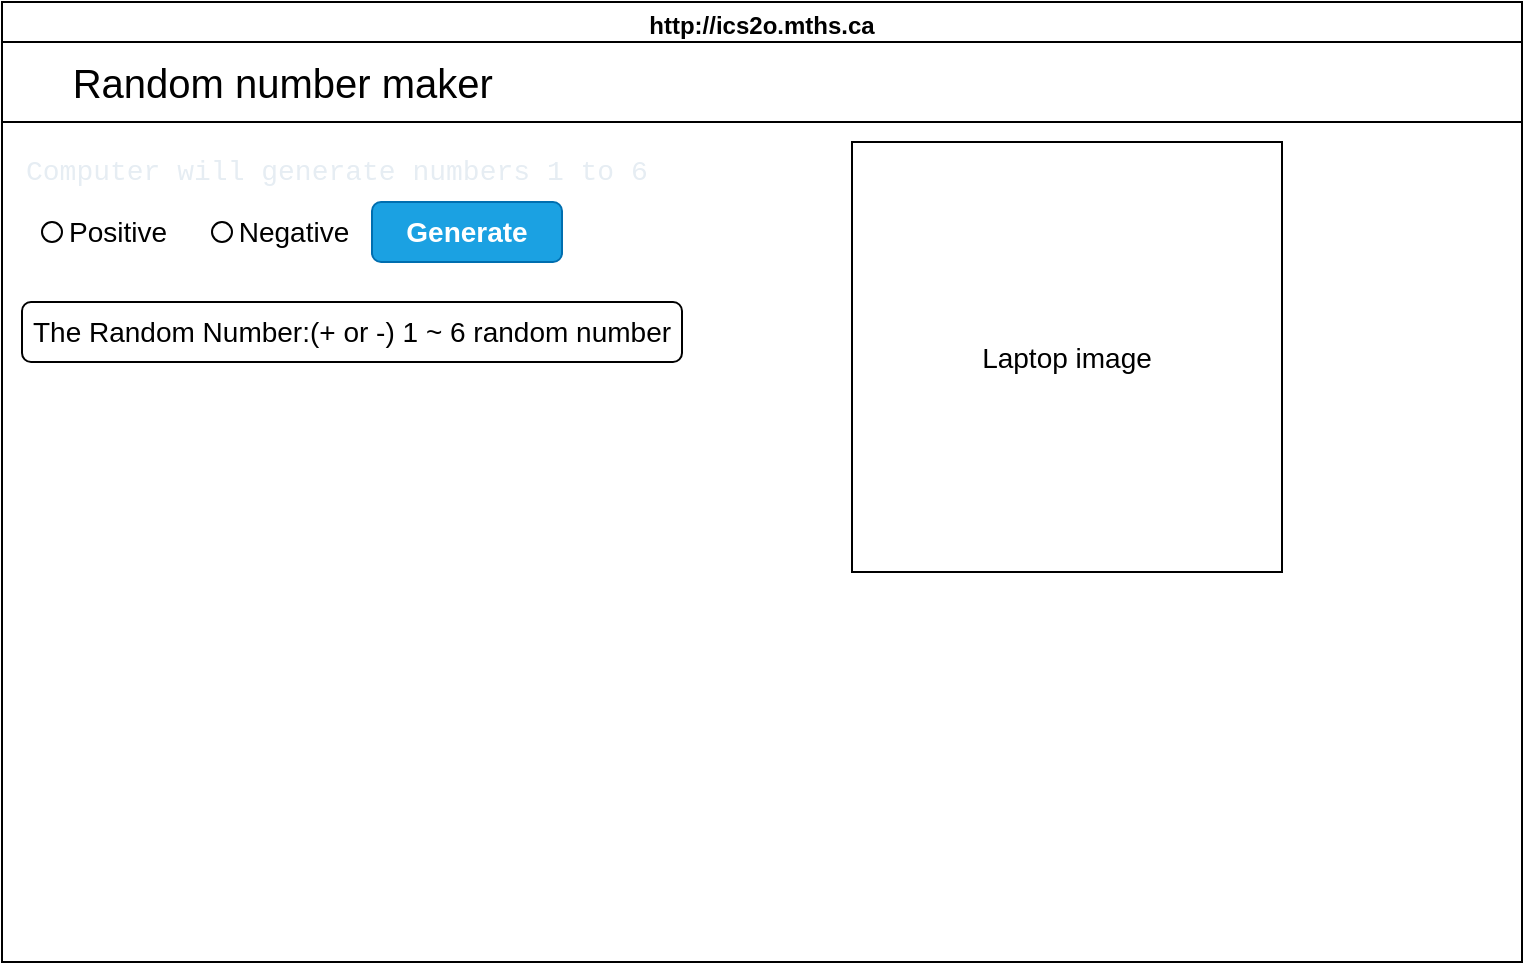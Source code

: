 <mxfile>
    <diagram id="HIP3nbAZw_EuaXWnEj3U" name="Page-1">
        <mxGraphModel dx="1027" dy="407" grid="1" gridSize="10" guides="1" tooltips="1" connect="1" arrows="1" fold="1" page="1" pageScale="1" pageWidth="850" pageHeight="1100" math="0" shadow="0">
            <root>
                <mxCell id="0"/>
                <mxCell id="1" parent="0"/>
                <mxCell id="7" value="http://ics2o.mths.ca" style="swimlane;whiteSpace=wrap;html=1;" parent="1" vertex="1">
                    <mxGeometry x="45" y="30" width="760" height="480" as="geometry"/>
                </mxCell>
                <mxCell id="8" value="&lt;font style=&quot;font-size: 20px;&quot;&gt;&amp;nbsp; &amp;nbsp; &amp;nbsp; Random number maker&lt;/font&gt;" style="rounded=0;whiteSpace=wrap;html=1;align=left;" vertex="1" parent="7">
                    <mxGeometry y="20" width="760" height="40" as="geometry"/>
                </mxCell>
                <mxCell id="9" value="&lt;h4 style=&quot;color: rgb(230, 237, 243); font-family: Consolas, &amp;quot;Courier New&amp;quot;, monospace; font-size: 14px; line-height: 19px;&quot;&gt;&lt;span style=&quot;font-weight: normal;&quot;&gt;Computer will generate numbers 1 to 6&lt;/span&gt;&lt;/h4&gt;" style="text;html=1;align=left;verticalAlign=middle;whiteSpace=wrap;rounded=0;fontSize=20;labelBackgroundColor=none;fillColor=none;" vertex="1" parent="7">
                    <mxGeometry x="10" y="70" width="330" height="30" as="geometry"/>
                </mxCell>
                <mxCell id="10" value="" style="ellipse;whiteSpace=wrap;html=1;aspect=fixed;labelBackgroundColor=none;fontSize=20;fillColor=none;" vertex="1" parent="7">
                    <mxGeometry x="20" y="110" width="10" height="10" as="geometry"/>
                </mxCell>
                <mxCell id="12" value="&lt;font style=&quot;font-size: 14px;&quot;&gt;Positive&lt;/font&gt;" style="text;html=1;strokeColor=none;fillColor=none;align=center;verticalAlign=middle;whiteSpace=wrap;rounded=0;labelBackgroundColor=none;fontSize=20;" vertex="1" parent="7">
                    <mxGeometry x="28" y="97" width="60" height="30" as="geometry"/>
                </mxCell>
                <mxCell id="14" value="&lt;b&gt;Generate&lt;/b&gt;" style="rounded=1;whiteSpace=wrap;html=1;labelBackgroundColor=none;fontSize=14;fillColor=#1ba1e2;strokeColor=#006EAF;fontColor=#ffffff;" vertex="1" parent="7">
                    <mxGeometry x="185" y="100" width="95" height="30" as="geometry"/>
                </mxCell>
                <mxCell id="16" value="The Random Number:(+ or -) 1 ~ 6 random number" style="rounded=1;whiteSpace=wrap;html=1;labelBackgroundColor=none;fontSize=14;fillColor=default;" vertex="1" parent="7">
                    <mxGeometry x="10" y="150" width="330" height="30" as="geometry"/>
                </mxCell>
                <mxCell id="17" value="Laptop image" style="whiteSpace=wrap;html=1;aspect=fixed;labelBackgroundColor=none;fontSize=14;fillColor=default;" vertex="1" parent="7">
                    <mxGeometry x="425" y="70" width="215" height="215" as="geometry"/>
                </mxCell>
                <mxCell id="11" value="" style="ellipse;whiteSpace=wrap;html=1;aspect=fixed;labelBackgroundColor=none;fontSize=20;fillColor=none;" vertex="1" parent="1">
                    <mxGeometry x="150" y="140" width="10" height="10" as="geometry"/>
                </mxCell>
                <mxCell id="13" value="&lt;font style=&quot;font-size: 14px;&quot;&gt;Negative&lt;/font&gt;" style="text;html=1;strokeColor=none;fillColor=none;align=center;verticalAlign=middle;whiteSpace=wrap;rounded=0;labelBackgroundColor=none;fontSize=20;" vertex="1" parent="1">
                    <mxGeometry x="161" y="127" width="60" height="30" as="geometry"/>
                </mxCell>
            </root>
        </mxGraphModel>
    </diagram>
</mxfile>